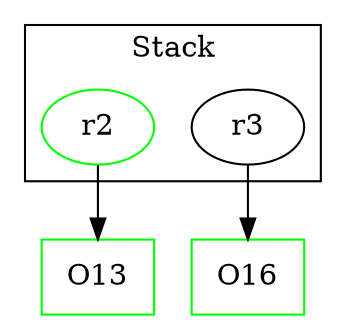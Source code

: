 digraph sample {
  rankDir="LR";
  subgraph cluster_0 {
    label="Stack"
    "r2"; "r3"; 
  }
  "r2" -> { O13 };
  "r3" -> { O16 };
  O13[shape=box];
  O16[shape=box];
  O13[color="green"];
  "r2"[color="green"];
  O16[color="green"];
}
